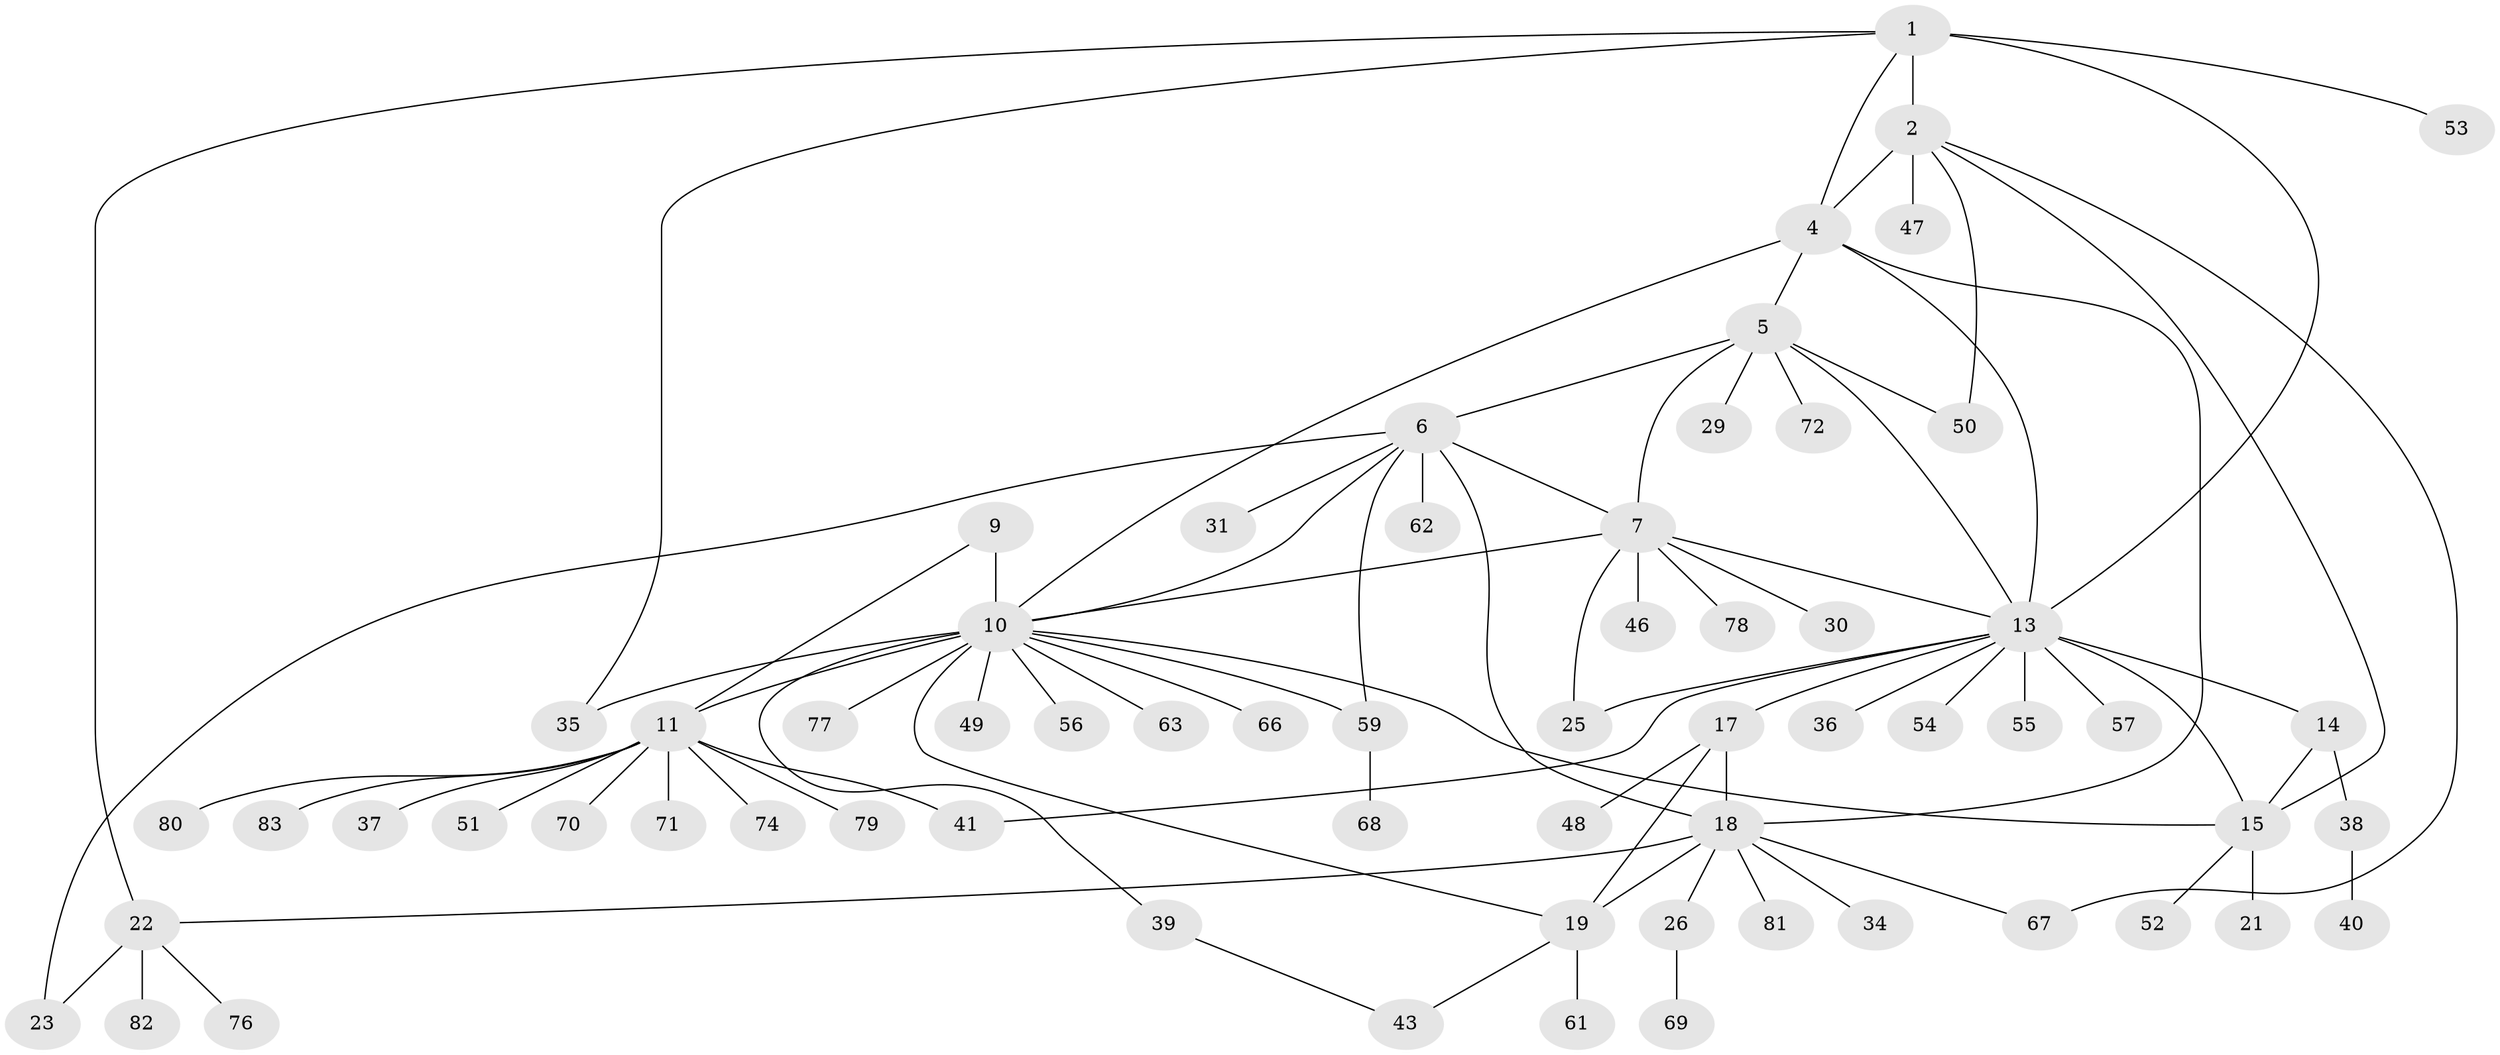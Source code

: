 // original degree distribution, {8: 0.023809523809523808, 6: 0.05952380952380952, 4: 0.047619047619047616, 7: 0.03571428571428571, 9: 0.023809523809523808, 13: 0.011904761904761904, 10: 0.011904761904761904, 11: 0.011904761904761904, 5: 0.023809523809523808, 1: 0.5238095238095238, 3: 0.08333333333333333, 2: 0.14285714285714285}
// Generated by graph-tools (version 1.1) at 2025/11/02/27/25 16:11:34]
// undirected, 64 vertices, 87 edges
graph export_dot {
graph [start="1"]
  node [color=gray90,style=filled];
  1 [super="+24"];
  2 [super="+3"];
  4 [super="+64"];
  5 [super="+27"];
  6 [super="+60"];
  7 [super="+8"];
  9 [super="+33"];
  10 [super="+12"];
  11 [super="+73"];
  13 [super="+16"];
  14;
  15 [super="+84"];
  17 [super="+44"];
  18 [super="+20"];
  19 [super="+58"];
  21;
  22 [super="+28"];
  23 [super="+42"];
  25;
  26 [super="+32"];
  29;
  30;
  31;
  34;
  35;
  36;
  37;
  38;
  39 [super="+45"];
  40;
  41;
  43;
  46;
  47 [super="+65"];
  48;
  49;
  50;
  51;
  52;
  53 [super="+75"];
  54;
  55;
  56;
  57;
  59;
  61;
  62;
  63;
  66;
  67;
  68;
  69;
  70;
  71;
  72;
  74;
  76;
  77;
  78;
  79;
  80;
  81;
  82;
  83;
  1 -- 2 [weight=2];
  1 -- 4;
  1 -- 13;
  1 -- 35;
  1 -- 53;
  1 -- 22;
  2 -- 4 [weight=2];
  2 -- 47;
  2 -- 50;
  2 -- 67;
  2 -- 15;
  4 -- 5;
  4 -- 10;
  4 -- 18;
  4 -- 13;
  5 -- 6;
  5 -- 7 [weight=2];
  5 -- 29;
  5 -- 50;
  5 -- 72;
  5 -- 13;
  6 -- 7 [weight=2];
  6 -- 23;
  6 -- 31;
  6 -- 59;
  6 -- 18;
  6 -- 62;
  6 -- 10;
  7 -- 30;
  7 -- 78;
  7 -- 13;
  7 -- 25;
  7 -- 10;
  7 -- 46;
  9 -- 10 [weight=2];
  9 -- 11;
  10 -- 11 [weight=2];
  10 -- 35;
  10 -- 39;
  10 -- 49;
  10 -- 63;
  10 -- 66;
  10 -- 77;
  10 -- 15;
  10 -- 19;
  10 -- 56;
  10 -- 59;
  11 -- 37;
  11 -- 41;
  11 -- 51;
  11 -- 70;
  11 -- 71;
  11 -- 74;
  11 -- 79;
  11 -- 80;
  11 -- 83;
  13 -- 14 [weight=2];
  13 -- 15 [weight=2];
  13 -- 55;
  13 -- 36;
  13 -- 41;
  13 -- 17;
  13 -- 54;
  13 -- 25;
  13 -- 57;
  14 -- 15;
  14 -- 38;
  15 -- 21;
  15 -- 52;
  17 -- 18 [weight=2];
  17 -- 19;
  17 -- 48;
  18 -- 19 [weight=2];
  18 -- 34;
  18 -- 67;
  18 -- 81;
  18 -- 22;
  18 -- 26;
  19 -- 43;
  19 -- 61;
  22 -- 23;
  22 -- 76;
  22 -- 82;
  26 -- 69;
  38 -- 40;
  39 -- 43;
  59 -- 68;
}
